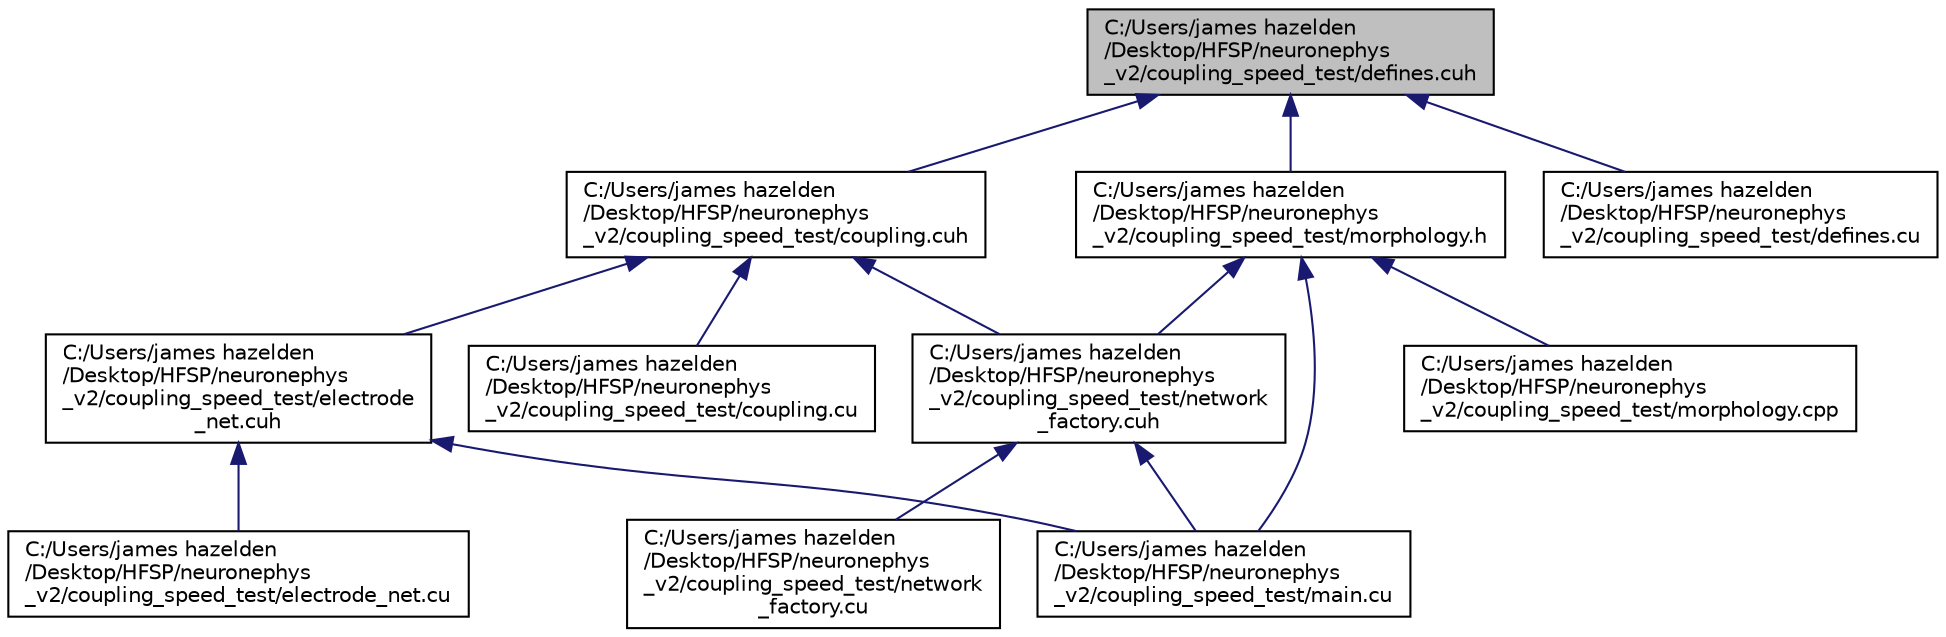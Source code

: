 digraph "C:/Users/james hazelden/Desktop/HFSP/neuronephys_v2/coupling_speed_test/defines.cuh"
{
 // LATEX_PDF_SIZE
  edge [fontname="Helvetica",fontsize="10",labelfontname="Helvetica",labelfontsize="10"];
  node [fontname="Helvetica",fontsize="10",shape=record];
  Node1 [label="C:/Users/james hazelden\l/Desktop/HFSP/neuronephys\l_v2/coupling_speed_test/defines.cuh",height=0.2,width=0.4,color="black", fillcolor="grey75", style="filled", fontcolor="black",tooltip=" "];
  Node1 -> Node2 [dir="back",color="midnightblue",fontsize="10",style="solid",fontname="Helvetica"];
  Node2 [label="C:/Users/james hazelden\l/Desktop/HFSP/neuronephys\l_v2/coupling_speed_test/coupling.cuh",height=0.2,width=0.4,color="black", fillcolor="white", style="filled",URL="$coupling_8cuh.html",tooltip=" "];
  Node2 -> Node3 [dir="back",color="midnightblue",fontsize="10",style="solid",fontname="Helvetica"];
  Node3 [label="C:/Users/james hazelden\l/Desktop/HFSP/neuronephys\l_v2/coupling_speed_test/coupling.cu",height=0.2,width=0.4,color="black", fillcolor="white", style="filled",URL="$coupling_8cu.html",tooltip=" "];
  Node2 -> Node4 [dir="back",color="midnightblue",fontsize="10",style="solid",fontname="Helvetica"];
  Node4 [label="C:/Users/james hazelden\l/Desktop/HFSP/neuronephys\l_v2/coupling_speed_test/electrode\l_net.cuh",height=0.2,width=0.4,color="black", fillcolor="white", style="filled",URL="$electrode__net_8cuh.html",tooltip=" "];
  Node4 -> Node5 [dir="back",color="midnightblue",fontsize="10",style="solid",fontname="Helvetica"];
  Node5 [label="C:/Users/james hazelden\l/Desktop/HFSP/neuronephys\l_v2/coupling_speed_test/electrode_net.cu",height=0.2,width=0.4,color="black", fillcolor="white", style="filled",URL="$electrode__net_8cu.html",tooltip=" "];
  Node4 -> Node6 [dir="back",color="midnightblue",fontsize="10",style="solid",fontname="Helvetica"];
  Node6 [label="C:/Users/james hazelden\l/Desktop/HFSP/neuronephys\l_v2/coupling_speed_test/main.cu",height=0.2,width=0.4,color="black", fillcolor="white", style="filled",URL="$main_8cu.html",tooltip=" "];
  Node2 -> Node7 [dir="back",color="midnightblue",fontsize="10",style="solid",fontname="Helvetica"];
  Node7 [label="C:/Users/james hazelden\l/Desktop/HFSP/neuronephys\l_v2/coupling_speed_test/network\l_factory.cuh",height=0.2,width=0.4,color="black", fillcolor="white", style="filled",URL="$network__factory_8cuh.html",tooltip=" "];
  Node7 -> Node6 [dir="back",color="midnightblue",fontsize="10",style="solid",fontname="Helvetica"];
  Node7 -> Node8 [dir="back",color="midnightblue",fontsize="10",style="solid",fontname="Helvetica"];
  Node8 [label="C:/Users/james hazelden\l/Desktop/HFSP/neuronephys\l_v2/coupling_speed_test/network\l_factory.cu",height=0.2,width=0.4,color="black", fillcolor="white", style="filled",URL="$network__factory_8cu.html",tooltip=" "];
  Node1 -> Node9 [dir="back",color="midnightblue",fontsize="10",style="solid",fontname="Helvetica"];
  Node9 [label="C:/Users/james hazelden\l/Desktop/HFSP/neuronephys\l_v2/coupling_speed_test/defines.cu",height=0.2,width=0.4,color="black", fillcolor="white", style="filled",URL="$defines_8cu.html",tooltip=" "];
  Node1 -> Node10 [dir="back",color="midnightblue",fontsize="10",style="solid",fontname="Helvetica"];
  Node10 [label="C:/Users/james hazelden\l/Desktop/HFSP/neuronephys\l_v2/coupling_speed_test/morphology.h",height=0.2,width=0.4,color="black", fillcolor="white", style="filled",URL="$morphology_8h.html",tooltip=" "];
  Node10 -> Node6 [dir="back",color="midnightblue",fontsize="10",style="solid",fontname="Helvetica"];
  Node10 -> Node11 [dir="back",color="midnightblue",fontsize="10",style="solid",fontname="Helvetica"];
  Node11 [label="C:/Users/james hazelden\l/Desktop/HFSP/neuronephys\l_v2/coupling_speed_test/morphology.cpp",height=0.2,width=0.4,color="black", fillcolor="white", style="filled",URL="$morphology_8cpp.html",tooltip=" "];
  Node10 -> Node7 [dir="back",color="midnightblue",fontsize="10",style="solid",fontname="Helvetica"];
}
